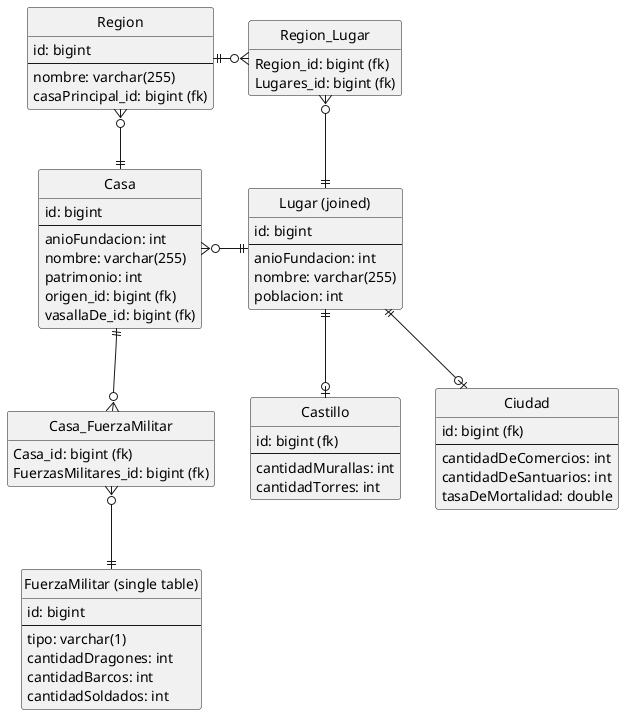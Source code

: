 @startuml

hide empty members
hide circle

entity "Region" as region {
  id: bigint
  --
  nombre: varchar(255)
  casaPrincipal_id: bigint (fk)
}
entity "Lugar (joined)" as lugar {
  id: bigint
  --
  anioFundacion: int
  nombre: varchar(255)
  poblacion: int
}
entity "Region_Lugar" as region_lugar {
  Region_id: bigint (fk)
  Lugares_id: bigint (fk)
}
region ||-r-o{ region_lugar
region_lugar }o-|| lugar
entity "Castillo" as castillo {
  id: bigint (fk)
  --
  cantidadMurallas: int
  cantidadTorres: int
}
lugar ||--o| castillo
entity "Ciudad" as ciudad {
  id: bigint (fk)
  --
  cantidadDeComercios: int
  cantidadDeSantuarios: int
  tasaDeMortalidad: double
}
lugar ||--o| ciudad

entity "Casa" as casa {
  id: bigint
  --
  anioFundacion: int
  nombre: varchar(255)
  patrimonio: int
  origen_id: bigint (fk)
  vasallaDe_id: bigint (fk)
}
region }o-down-|| casa
casa }o-|| lugar
entity "Casa_FuerzaMilitar" as casa_fuerza {
  Casa_id: bigint (fk)
  FuerzasMilitares_id: bigint (fk)
}
entity "FuerzaMilitar (single table)" as fuerza {
  id: bigint
  --
  tipo: varchar(1)
  cantidadDragones: int
  cantidadBarcos: int
  cantidadSoldados: int
}
casa ||--o{ casa_fuerza
casa_fuerza }o--|| fuerza

@enduml
